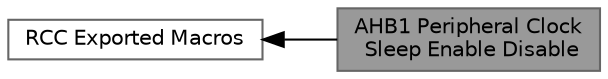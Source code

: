 digraph "AHB1 Peripheral Clock Sleep Enable Disable"
{
 // LATEX_PDF_SIZE
  bgcolor="transparent";
  edge [fontname=Helvetica,fontsize=10,labelfontname=Helvetica,labelfontsize=10];
  node [fontname=Helvetica,fontsize=10,shape=box,height=0.2,width=0.4];
  rankdir=LR;
  Node1 [id="Node000001",label="AHB1 Peripheral Clock\l Sleep Enable Disable",height=0.2,width=0.4,color="gray40", fillcolor="grey60", style="filled", fontcolor="black",tooltip="Enable or disable the AHB1 peripheral clock during Low Power (Sleep) mode."];
  Node2 [id="Node000002",label="RCC Exported Macros",height=0.2,width=0.4,color="grey40", fillcolor="white", style="filled",URL="$group___r_c_c___exported___macros.html",tooltip=" "];
  Node2->Node1 [shape=plaintext, dir="back", style="solid"];
}
